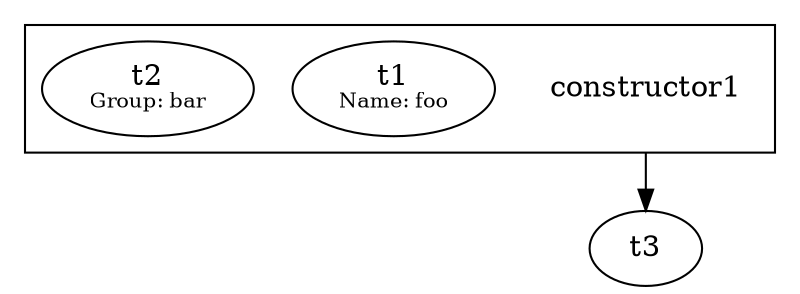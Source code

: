 digraph {
	graph [compound=true];
	
		subgraph cluster_0 {
			"constructor1" [shape=plaintext];
			
				"t1[name=foo]" [label=<t1<BR /><FONT POINT-SIZE="10">Name: foo</FONT>>];
			
				"t2[group=bar]" [label=<t2<BR /><FONT POINT-SIZE="10">Group: bar</FONT>>];
			
		}
		
			"constructor1" -> "t3" [ltail=cluster_0];
		
	
}